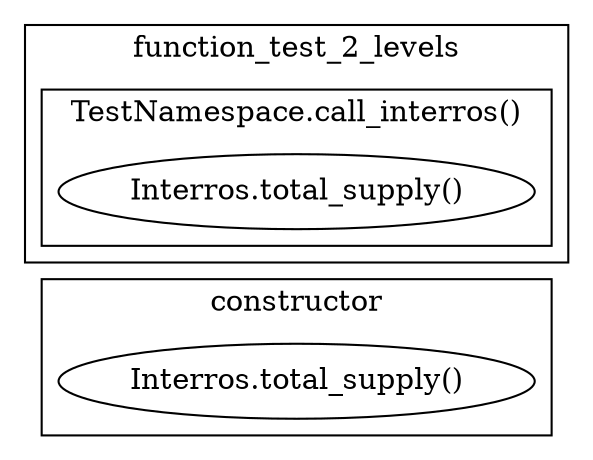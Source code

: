 digraph G {
compound=true;
rankdir=LR;

    subgraph cluster_main_constructor {
label="constructor";
n_total_supply [label="Interros.total_supply()"]

n_total_supply}
subgraph cluster_main_function_test_2_levels {
label="function_test_2_levels";
subgraph cluster_call_interros {
label="TestNamespace.call_interros()"
n_total_supply_ [label="Interros.total_supply()"]
n_total_supply_
}

n_total_supply_}
}

